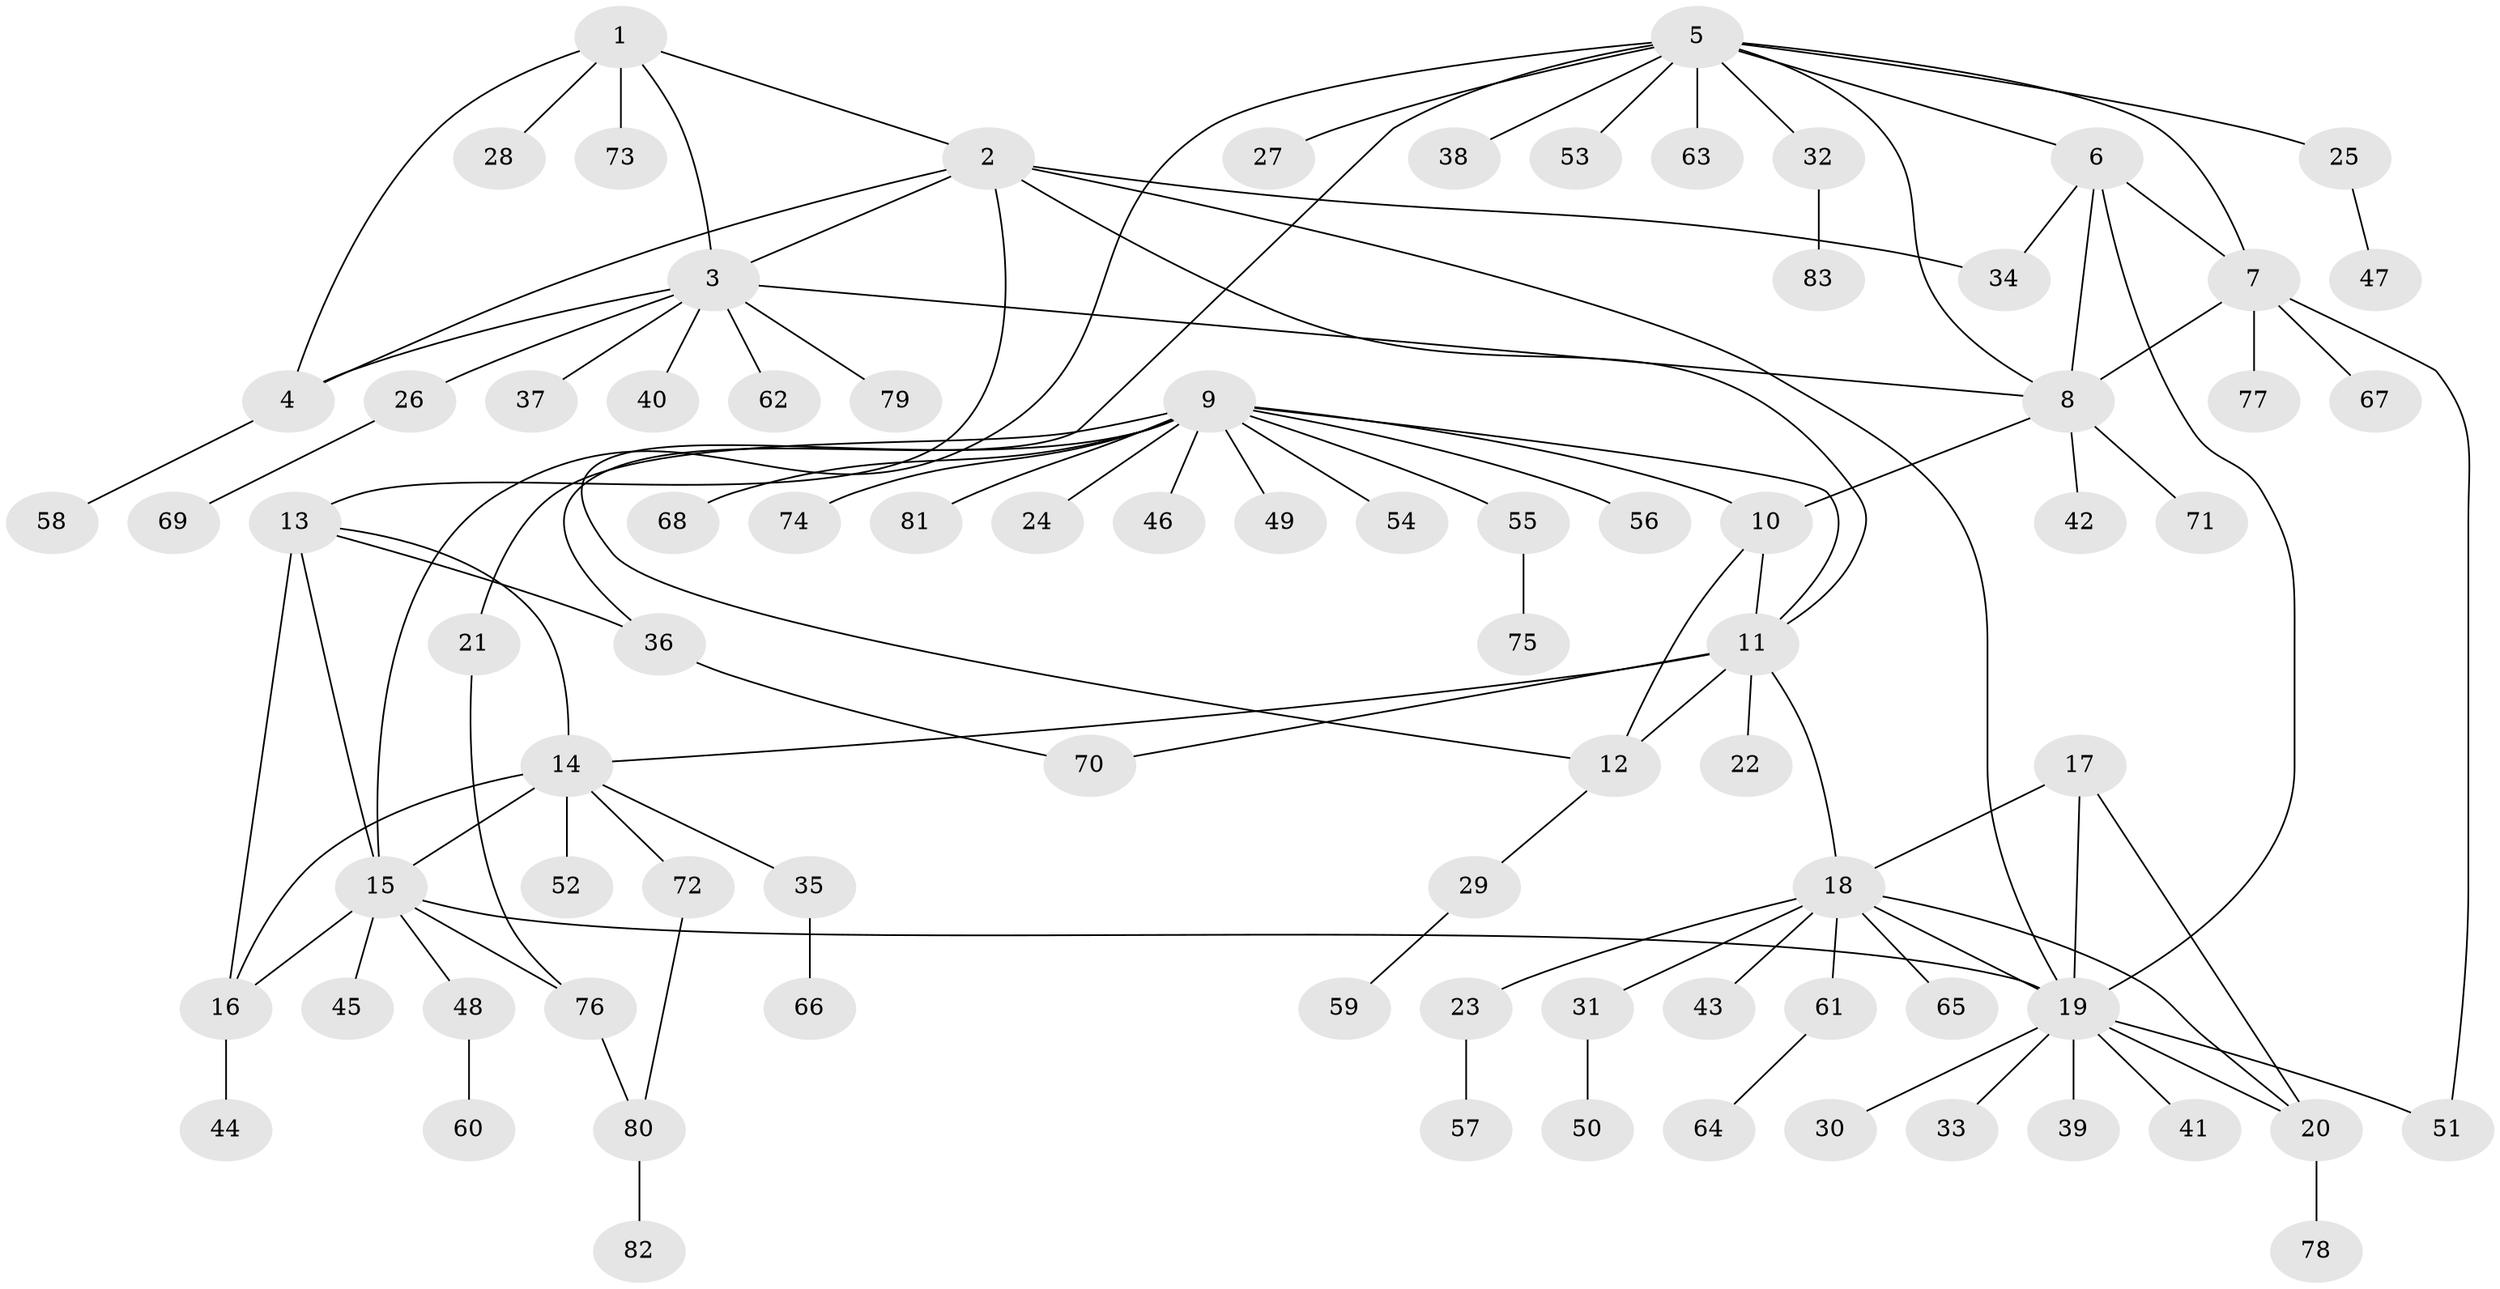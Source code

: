 // Generated by graph-tools (version 1.1) at 2025/02/03/09/25 03:02:48]
// undirected, 83 vertices, 109 edges
graph export_dot {
graph [start="1"]
  node [color=gray90,style=filled];
  1;
  2;
  3;
  4;
  5;
  6;
  7;
  8;
  9;
  10;
  11;
  12;
  13;
  14;
  15;
  16;
  17;
  18;
  19;
  20;
  21;
  22;
  23;
  24;
  25;
  26;
  27;
  28;
  29;
  30;
  31;
  32;
  33;
  34;
  35;
  36;
  37;
  38;
  39;
  40;
  41;
  42;
  43;
  44;
  45;
  46;
  47;
  48;
  49;
  50;
  51;
  52;
  53;
  54;
  55;
  56;
  57;
  58;
  59;
  60;
  61;
  62;
  63;
  64;
  65;
  66;
  67;
  68;
  69;
  70;
  71;
  72;
  73;
  74;
  75;
  76;
  77;
  78;
  79;
  80;
  81;
  82;
  83;
  1 -- 2;
  1 -- 3;
  1 -- 4;
  1 -- 28;
  1 -- 73;
  2 -- 3;
  2 -- 4;
  2 -- 11;
  2 -- 13;
  2 -- 19;
  2 -- 34;
  3 -- 4;
  3 -- 8;
  3 -- 26;
  3 -- 37;
  3 -- 40;
  3 -- 62;
  3 -- 79;
  4 -- 58;
  5 -- 6;
  5 -- 7;
  5 -- 8;
  5 -- 15;
  5 -- 25;
  5 -- 27;
  5 -- 32;
  5 -- 36;
  5 -- 38;
  5 -- 53;
  5 -- 63;
  6 -- 7;
  6 -- 8;
  6 -- 19;
  6 -- 34;
  7 -- 8;
  7 -- 51;
  7 -- 67;
  7 -- 77;
  8 -- 10;
  8 -- 42;
  8 -- 71;
  9 -- 10;
  9 -- 11;
  9 -- 12;
  9 -- 21;
  9 -- 24;
  9 -- 46;
  9 -- 49;
  9 -- 54;
  9 -- 55;
  9 -- 56;
  9 -- 68;
  9 -- 74;
  9 -- 81;
  10 -- 11;
  10 -- 12;
  11 -- 12;
  11 -- 14;
  11 -- 18;
  11 -- 22;
  11 -- 70;
  12 -- 29;
  13 -- 14;
  13 -- 15;
  13 -- 16;
  13 -- 36;
  14 -- 15;
  14 -- 16;
  14 -- 35;
  14 -- 52;
  14 -- 72;
  15 -- 16;
  15 -- 19;
  15 -- 45;
  15 -- 48;
  15 -- 76;
  16 -- 44;
  17 -- 18;
  17 -- 19;
  17 -- 20;
  18 -- 19;
  18 -- 20;
  18 -- 23;
  18 -- 31;
  18 -- 43;
  18 -- 61;
  18 -- 65;
  19 -- 20;
  19 -- 30;
  19 -- 33;
  19 -- 39;
  19 -- 41;
  19 -- 51;
  20 -- 78;
  21 -- 76;
  23 -- 57;
  25 -- 47;
  26 -- 69;
  29 -- 59;
  31 -- 50;
  32 -- 83;
  35 -- 66;
  36 -- 70;
  48 -- 60;
  55 -- 75;
  61 -- 64;
  72 -- 80;
  76 -- 80;
  80 -- 82;
}
